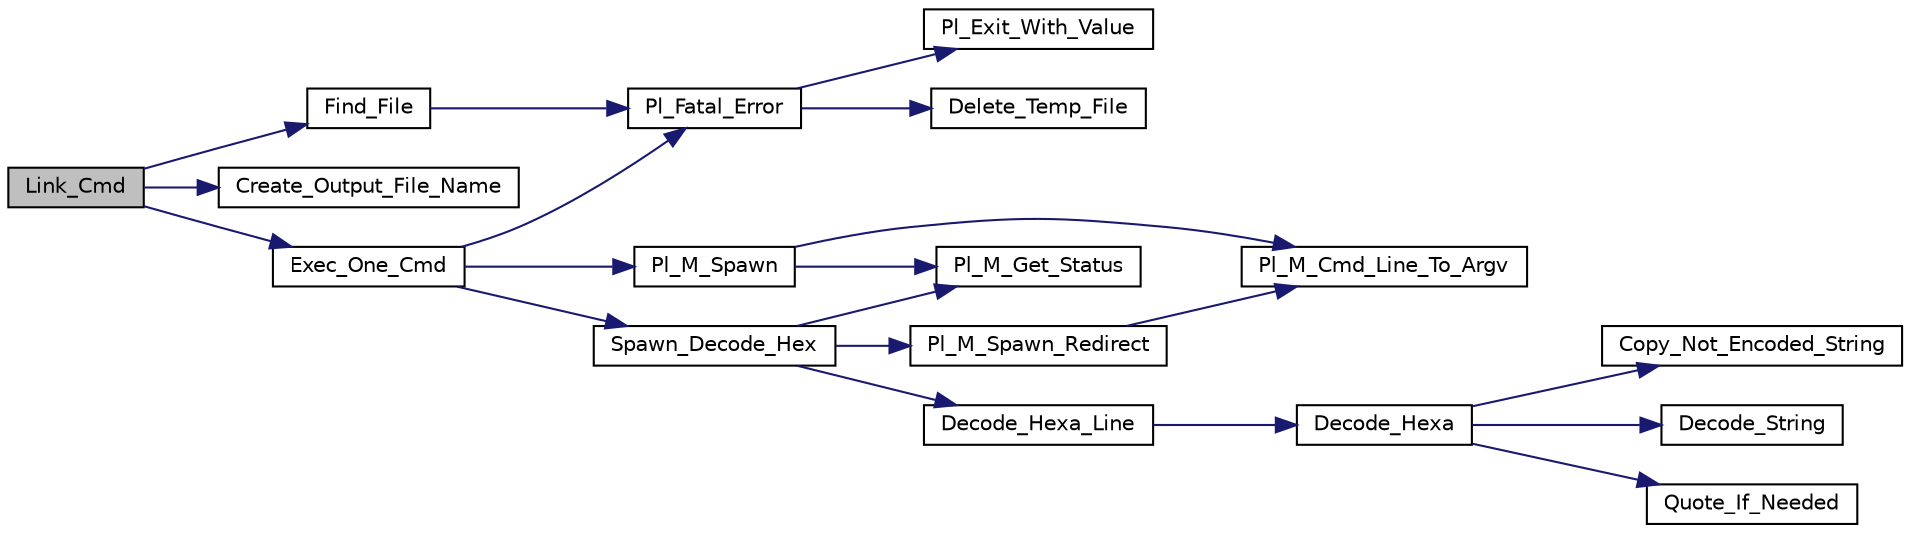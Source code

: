 digraph "Link_Cmd"
{
  edge [fontname="Helvetica",fontsize="10",labelfontname="Helvetica",labelfontsize="10"];
  node [fontname="Helvetica",fontsize="10",shape=record];
  rankdir="LR";
  Node1 [label="Link_Cmd",height=0.2,width=0.4,color="black", fillcolor="grey75", style="filled", fontcolor="black"];
  Node1 -> Node2 [color="midnightblue",fontsize="10",style="solid",fontname="Helvetica"];
  Node2 [label="Find_File",height=0.2,width=0.4,color="black", fillcolor="white", style="filled",URL="$top__comp_8c.html#a8e4484228992c9b5ec3cdc90c48710fd"];
  Node2 -> Node3 [color="midnightblue",fontsize="10",style="solid",fontname="Helvetica"];
  Node3 [label="Pl_Fatal_Error",height=0.2,width=0.4,color="black", fillcolor="white", style="filled",URL="$top__comp_8c.html#a190fea7904d7245d4fdc5e9404a07907"];
  Node3 -> Node4 [color="midnightblue",fontsize="10",style="solid",fontname="Helvetica"];
  Node4 [label="Pl_Exit_With_Value",height=0.2,width=0.4,color="black", fillcolor="white", style="filled",URL="$misc_8c.html#a8099040b9286fee033483072ff631476"];
  Node3 -> Node5 [color="midnightblue",fontsize="10",style="solid",fontname="Helvetica"];
  Node5 [label="Delete_Temp_File",height=0.2,width=0.4,color="black", fillcolor="white", style="filled",URL="$top__comp_8c.html#aeaf5bd770922e3f36c7b2b786e54c696"];
  Node1 -> Node6 [color="midnightblue",fontsize="10",style="solid",fontname="Helvetica"];
  Node6 [label="Create_Output_File_Name",height=0.2,width=0.4,color="black", fillcolor="white", style="filled",URL="$top__comp_8c.html#a7c742e3680d569f8a375626bcc013424"];
  Node1 -> Node7 [color="midnightblue",fontsize="10",style="solid",fontname="Helvetica"];
  Node7 [label="Exec_One_Cmd",height=0.2,width=0.4,color="black", fillcolor="white", style="filled",URL="$top__comp_8c.html#a19c0ccb0e9d1a23b5115a7e1b5984bac"];
  Node7 -> Node8 [color="midnightblue",fontsize="10",style="solid",fontname="Helvetica"];
  Node8 [label="Pl_M_Spawn",height=0.2,width=0.4,color="black", fillcolor="white", style="filled",URL="$machine1_8c.html#afaa73f45692180d33d0c4ba2864c5191"];
  Node8 -> Node9 [color="midnightblue",fontsize="10",style="solid",fontname="Helvetica"];
  Node9 [label="Pl_M_Cmd_Line_To_Argv",height=0.2,width=0.4,color="black", fillcolor="white", style="filled",URL="$machine1_8c.html#a37c7ecbf2021d6a3c96a8e26a73ea517"];
  Node8 -> Node10 [color="midnightblue",fontsize="10",style="solid",fontname="Helvetica"];
  Node10 [label="Pl_M_Get_Status",height=0.2,width=0.4,color="black", fillcolor="white", style="filled",URL="$machine1_8c.html#ab6fe9a2e36cbda4d3333bbb065314d25"];
  Node7 -> Node11 [color="midnightblue",fontsize="10",style="solid",fontname="Helvetica"];
  Node11 [label="Spawn_Decode_Hex",height=0.2,width=0.4,color="black", fillcolor="white", style="filled",URL="$top__comp_8c.html#a03f66c23ebf1b0377e617a650a88782d"];
  Node11 -> Node12 [color="midnightblue",fontsize="10",style="solid",fontname="Helvetica"];
  Node12 [label="Pl_M_Spawn_Redirect",height=0.2,width=0.4,color="black", fillcolor="white", style="filled",URL="$machine1_8c.html#a17ce0df391f0160574aec0d5fb760fac"];
  Node12 -> Node9 [color="midnightblue",fontsize="10",style="solid",fontname="Helvetica"];
  Node11 -> Node13 [color="midnightblue",fontsize="10",style="solid",fontname="Helvetica"];
  Node13 [label="Decode_Hexa_Line",height=0.2,width=0.4,color="black", fillcolor="white", style="filled",URL="$decode__hexa_8c.html#a557b9e6f8b78d63874887b366cbc35ed"];
  Node13 -> Node14 [color="midnightblue",fontsize="10",style="solid",fontname="Helvetica"];
  Node14 [label="Decode_Hexa",height=0.2,width=0.4,color="black", fillcolor="white", style="filled",URL="$decode__hexa_8c.html#ae547227b9f8687b00400668f4aeae951"];
  Node14 -> Node15 [color="midnightblue",fontsize="10",style="solid",fontname="Helvetica"];
  Node15 [label="Copy_Not_Encoded_String",height=0.2,width=0.4,color="black", fillcolor="white", style="filled",URL="$decode__hexa_8c.html#a6cd498a8932910b95ff7330b6eec3635"];
  Node14 -> Node16 [color="midnightblue",fontsize="10",style="solid",fontname="Helvetica"];
  Node16 [label="Decode_String",height=0.2,width=0.4,color="black", fillcolor="white", style="filled",URL="$decode__hexa_8c.html#afc598f5c3844d4b1f2626a1e9d832502"];
  Node14 -> Node17 [color="midnightblue",fontsize="10",style="solid",fontname="Helvetica"];
  Node17 [label="Quote_If_Needed",height=0.2,width=0.4,color="black", fillcolor="white", style="filled",URL="$decode__hexa_8c.html#a73e82cee47b73949cbe8a0b906f560fe"];
  Node11 -> Node10 [color="midnightblue",fontsize="10",style="solid",fontname="Helvetica"];
  Node7 -> Node3 [color="midnightblue",fontsize="10",style="solid",fontname="Helvetica"];
}
